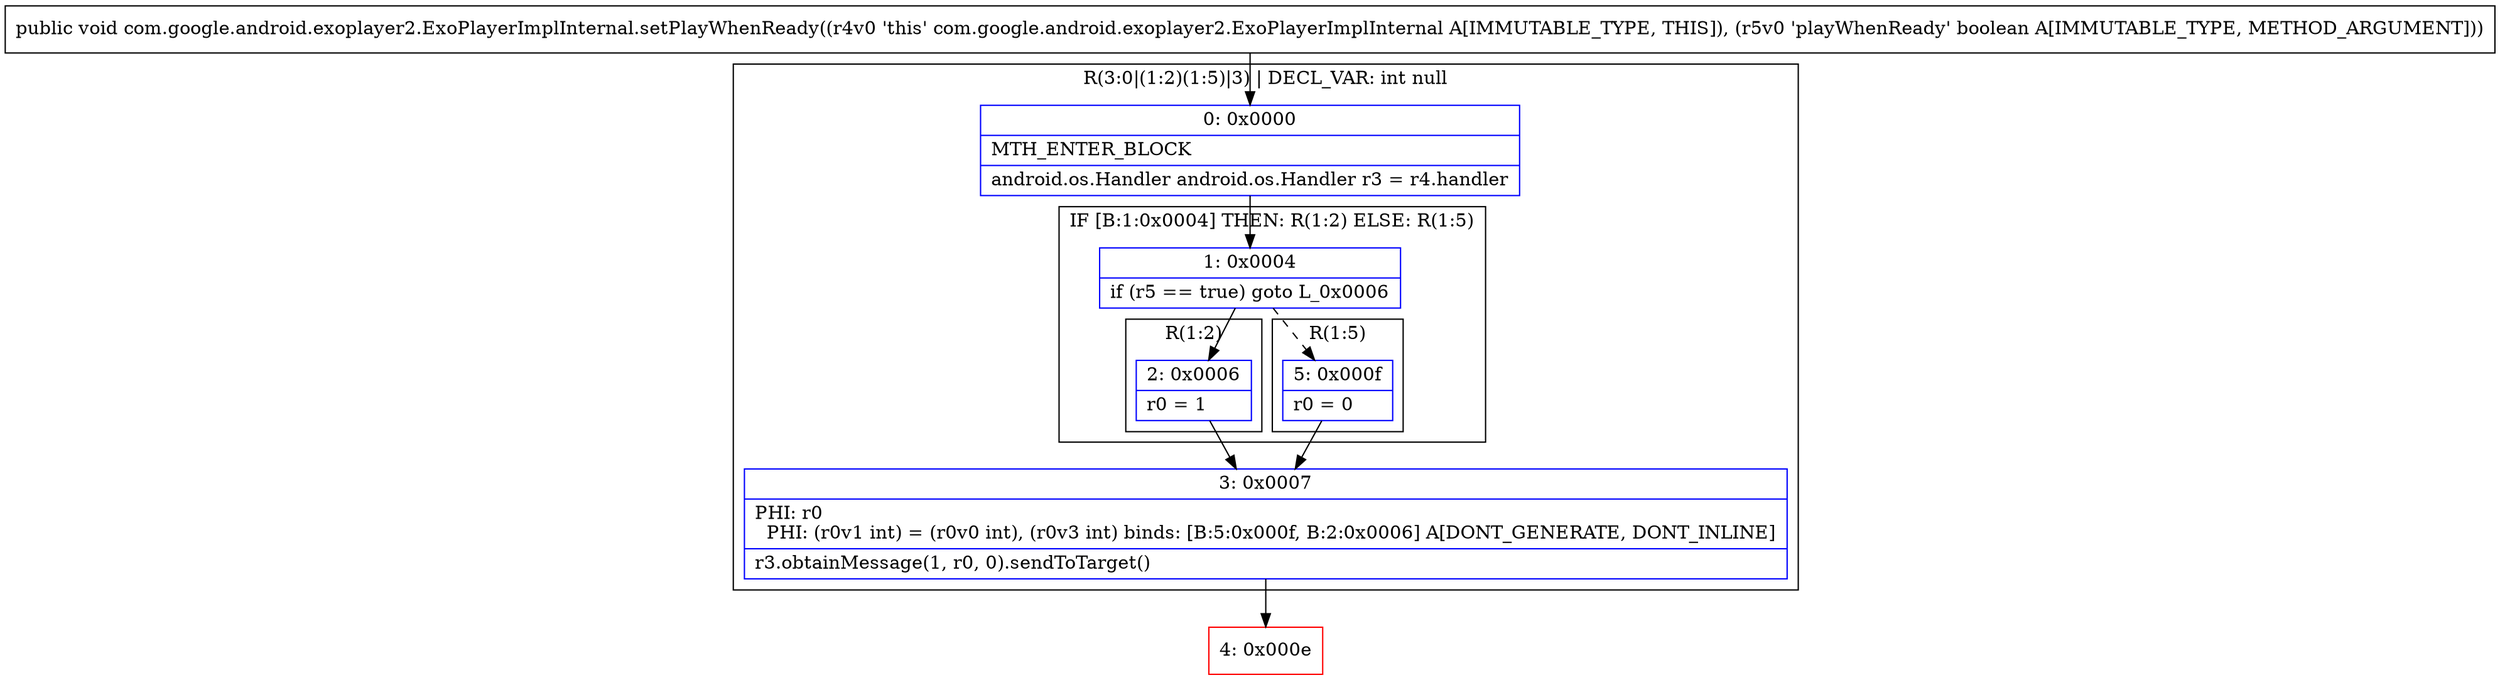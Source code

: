 digraph "CFG forcom.google.android.exoplayer2.ExoPlayerImplInternal.setPlayWhenReady(Z)V" {
subgraph cluster_Region_843396416 {
label = "R(3:0|(1:2)(1:5)|3) | DECL_VAR: int null\l";
node [shape=record,color=blue];
Node_0 [shape=record,label="{0\:\ 0x0000|MTH_ENTER_BLOCK\l|android.os.Handler android.os.Handler r3 = r4.handler\l}"];
subgraph cluster_IfRegion_1586252848 {
label = "IF [B:1:0x0004] THEN: R(1:2) ELSE: R(1:5)";
node [shape=record,color=blue];
Node_1 [shape=record,label="{1\:\ 0x0004|if (r5 == true) goto L_0x0006\l}"];
subgraph cluster_Region_2050515890 {
label = "R(1:2)";
node [shape=record,color=blue];
Node_2 [shape=record,label="{2\:\ 0x0006|r0 = 1\l}"];
}
subgraph cluster_Region_1934051721 {
label = "R(1:5)";
node [shape=record,color=blue];
Node_5 [shape=record,label="{5\:\ 0x000f|r0 = 0\l}"];
}
}
Node_3 [shape=record,label="{3\:\ 0x0007|PHI: r0 \l  PHI: (r0v1 int) = (r0v0 int), (r0v3 int) binds: [B:5:0x000f, B:2:0x0006] A[DONT_GENERATE, DONT_INLINE]\l|r3.obtainMessage(1, r0, 0).sendToTarget()\l}"];
}
Node_4 [shape=record,color=red,label="{4\:\ 0x000e}"];
MethodNode[shape=record,label="{public void com.google.android.exoplayer2.ExoPlayerImplInternal.setPlayWhenReady((r4v0 'this' com.google.android.exoplayer2.ExoPlayerImplInternal A[IMMUTABLE_TYPE, THIS]), (r5v0 'playWhenReady' boolean A[IMMUTABLE_TYPE, METHOD_ARGUMENT])) }"];
MethodNode -> Node_0;
Node_0 -> Node_1;
Node_1 -> Node_2;
Node_1 -> Node_5[style=dashed];
Node_2 -> Node_3;
Node_5 -> Node_3;
Node_3 -> Node_4;
}

